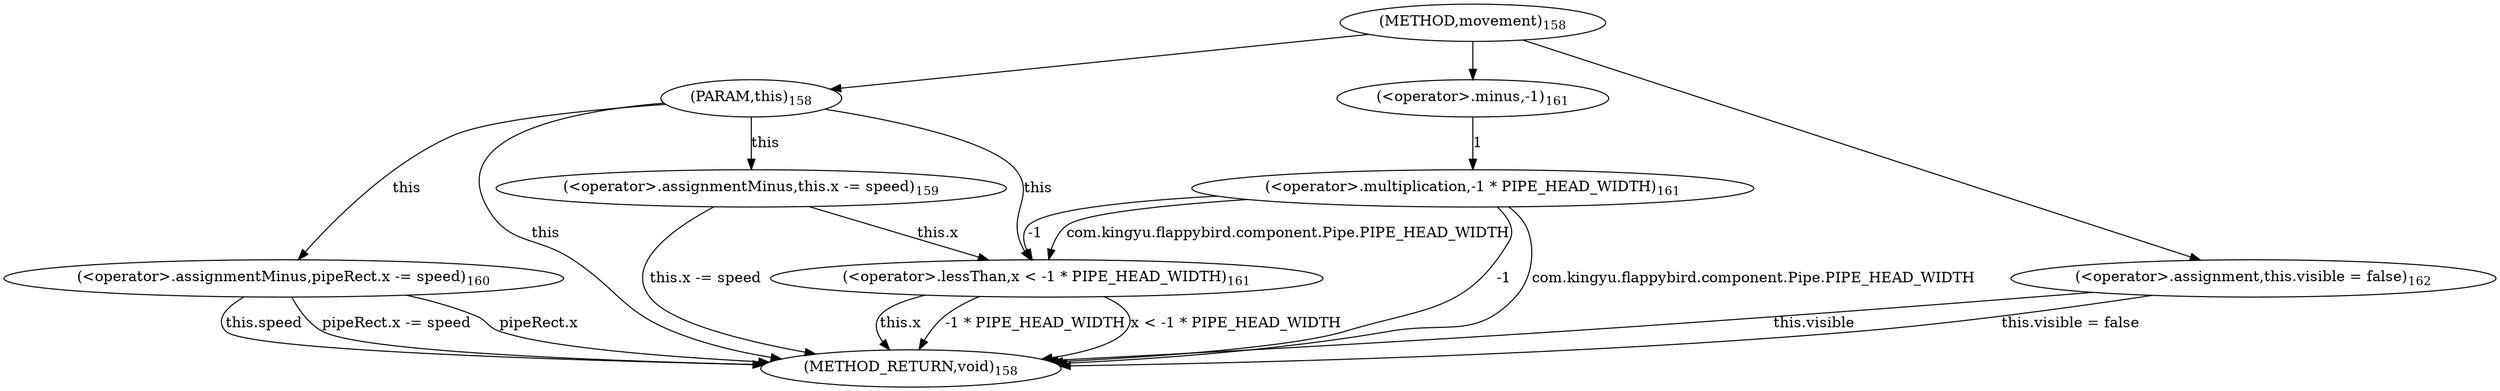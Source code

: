digraph "movement" {  
"540" [label = <(METHOD,movement)<SUB>158</SUB>> ]
"578" [label = <(METHOD_RETURN,void)<SUB>158</SUB>> ]
"541" [label = <(PARAM,this)<SUB>158</SUB>> ]
"543" [label = <(&lt;operator&gt;.assignmentMinus,this.x -= speed)<SUB>159</SUB>> ]
"550" [label = <(&lt;operator&gt;.assignmentMinus,pipeRect.x -= speed)<SUB>160</SUB>> ]
"543" [label = <(&lt;operator&gt;.assignmentMinus,this.x -= speed)<SUB>159</SUB>> ]
"543" [label = <(&lt;operator&gt;.assignmentMinus,this.x -= speed)<SUB>159</SUB>> ]
"550" [label = <(&lt;operator&gt;.assignmentMinus,pipeRect.x -= speed)<SUB>160</SUB>> ]
"550" [label = <(&lt;operator&gt;.assignmentMinus,pipeRect.x -= speed)<SUB>160</SUB>> ]
"560" [label = <(&lt;operator&gt;.lessThan,x &lt; -1 * PIPE_HEAD_WIDTH)<SUB>161</SUB>> ]
"560" [label = <(&lt;operator&gt;.lessThan,x &lt; -1 * PIPE_HEAD_WIDTH)<SUB>161</SUB>> ]
"560" [label = <(&lt;operator&gt;.lessThan,x &lt; -1 * PIPE_HEAD_WIDTH)<SUB>161</SUB>> ]
"571" [label = <(&lt;operator&gt;.assignment,this.visible = false)<SUB>162</SUB>> ]
"564" [label = <(&lt;operator&gt;.multiplication,-1 * PIPE_HEAD_WIDTH)<SUB>161</SUB>> ]
"564" [label = <(&lt;operator&gt;.multiplication,-1 * PIPE_HEAD_WIDTH)<SUB>161</SUB>> ]
"571" [label = <(&lt;operator&gt;.assignment,this.visible = false)<SUB>162</SUB>> ]
"571" [label = <(&lt;operator&gt;.assignment,this.visible = false)<SUB>162</SUB>> ]
"565" [label = <(&lt;operator&gt;.minus,-1)<SUB>161</SUB>> ]
  "541" -> "578"  [ label = "this"] 
  "543" -> "578"  [ label = "this.x -= speed"] 
  "550" -> "578"  [ label = "pipeRect.x"] 
  "550" -> "578"  [ label = "this.speed"] 
  "550" -> "578"  [ label = "pipeRect.x -= speed"] 
  "560" -> "578"  [ label = "this.x"] 
  "564" -> "578"  [ label = "-1"] 
  "564" -> "578"  [ label = "com.kingyu.flappybird.component.Pipe.PIPE_HEAD_WIDTH"] 
  "560" -> "578"  [ label = "-1 * PIPE_HEAD_WIDTH"] 
  "560" -> "578"  [ label = "x &lt; -1 * PIPE_HEAD_WIDTH"] 
  "571" -> "578"  [ label = "this.visible"] 
  "571" -> "578"  [ label = "this.visible = false"] 
  "540" -> "541" 
  "541" -> "543"  [ label = "this"] 
  "541" -> "550"  [ label = "this"] 
  "541" -> "560"  [ label = "this"] 
  "543" -> "560"  [ label = "this.x"] 
  "564" -> "560"  [ label = "-1"] 
  "564" -> "560"  [ label = "com.kingyu.flappybird.component.Pipe.PIPE_HEAD_WIDTH"] 
  "540" -> "571" 
  "565" -> "564"  [ label = "1"] 
  "540" -> "565" 
}
